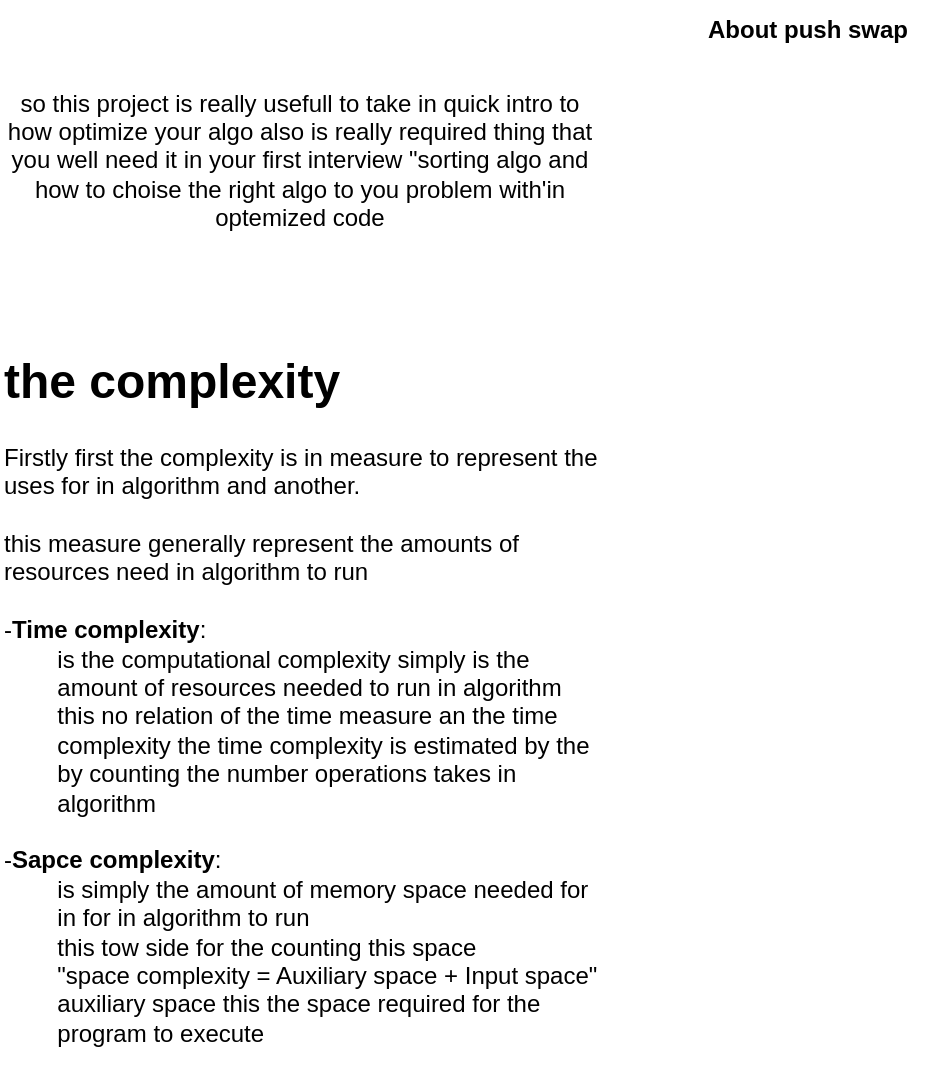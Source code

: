 <mxfile version="26.0.4">
  <diagram name="Page-1" id="EMEx1OBKCK69zbWSrh3P">
    <mxGraphModel dx="1141" dy="991" grid="1" gridSize="10" guides="1" tooltips="1" connect="1" arrows="1" fold="1" page="1" pageScale="1" pageWidth="827" pageHeight="1169" math="0" shadow="0">
      <root>
        <mxCell id="0" />
        <mxCell id="1" parent="0" />
        <mxCell id="4P-OQTRNROBFhKRvD-74-1" value="&lt;b&gt;About push swap&lt;/b&gt;" style="text;html=1;align=center;verticalAlign=middle;whiteSpace=wrap;rounded=0;" vertex="1" parent="1">
          <mxGeometry x="349" y="20" width="130" height="30" as="geometry" />
        </mxCell>
        <mxCell id="4P-OQTRNROBFhKRvD-74-2" value="so this project is really usefull to take in quick intro to how optimize your algo also is really required thing that you well need it in your first interview &quot;sorting algo and how to choise the right algo to you problem with&#39;in optemized code" style="text;html=1;align=center;verticalAlign=middle;whiteSpace=wrap;rounded=0;" vertex="1" parent="1">
          <mxGeometry x="10" y="50" width="300" height="100" as="geometry" />
        </mxCell>
        <mxCell id="4P-OQTRNROBFhKRvD-74-3" value="&lt;h1 style=&quot;margin-top: 0px;&quot;&gt;&lt;span style=&quot;background-color: transparent; color: light-dark(rgb(0, 0, 0), rgb(255, 255, 255));&quot;&gt;the complexity&amp;nbsp;&lt;/span&gt;&lt;/h1&gt;&lt;div&gt;Firstly first the complexity is in measure to represent the uses for in algorithm and another.&lt;/div&gt;&lt;div&gt;&lt;br&gt;&lt;/div&gt;&lt;div&gt;this measure generally represent the amounts of resources need in algorithm to run&amp;nbsp;&lt;/div&gt;&lt;div&gt;&lt;br&gt;&lt;/div&gt;&lt;div&gt;-&lt;b&gt;Time complexity&lt;/b&gt;:&lt;/div&gt;&lt;div&gt;&lt;span style=&quot;white-space: pre;&quot;&gt;&#x9;&lt;/span&gt;is the computational complexity simply is the &lt;span style=&quot;white-space: pre;&quot;&gt;&#x9;&lt;/span&gt;amount of resources needed to run in algorithm&lt;br&gt;&lt;/div&gt;&lt;div&gt;&lt;span style=&quot;white-space: pre;&quot;&gt;&#x9;&lt;/span&gt;this no relation of the time measure an the time &lt;span style=&quot;white-space: pre;&quot;&gt;&#x9;&lt;/span&gt;complexity the time complexity is estimated by the&lt;br&gt;&lt;/div&gt;&lt;div&gt;&lt;span style=&quot;white-space: pre;&quot;&gt;&#x9;&lt;/span&gt;by counting the number operations takes in &lt;span style=&quot;white-space: pre;&quot;&gt;&#x9;&lt;/span&gt;algorithm&lt;br&gt;&lt;/div&gt;&lt;div&gt;&lt;br&gt;&lt;/div&gt;&lt;div&gt;-&lt;b&gt;Sapce complexity&lt;/b&gt;:&lt;/div&gt;&lt;div&gt;&lt;span style=&quot;white-space: pre;&quot;&gt;&#x9;&lt;/span&gt;is simply the amount of memory space needed for &lt;span style=&quot;white-space: pre;&quot;&gt;&#x9;&lt;/span&gt;in&amp;nbsp;&lt;span style=&quot;background-color: transparent; color: light-dark(rgb(0, 0, 0), rgb(255, 255, 255));&quot;&gt;for in algorithm to run&amp;nbsp;&lt;/span&gt;&lt;/div&gt;&lt;div&gt;&lt;span style=&quot;background-color: transparent; color: light-dark(rgb(0, 0, 0), rgb(255, 255, 255));&quot;&gt;&lt;span style=&quot;white-space: pre;&quot;&gt;&#x9;&lt;/span&gt;this tow side for the counting this space&amp;nbsp;&lt;br&gt;&lt;/span&gt;&lt;/div&gt;&lt;div&gt;&lt;span style=&quot;background-color: transparent; color: light-dark(rgb(0, 0, 0), rgb(255, 255, 255));&quot;&gt;&lt;span style=&quot;white-space: pre;&quot;&gt;&#x9;&lt;/span&gt;&quot;space complexity = Auxiliary space + Input space&quot;&lt;/span&gt;&lt;/div&gt;&lt;div&gt;&lt;span style=&quot;background-color: transparent; color: light-dark(rgb(0, 0, 0), rgb(255, 255, 255));&quot;&gt;&lt;span style=&quot;white-space: pre;&quot;&gt;&#x9;&lt;/span&gt;auxiliary space this the space required for the &lt;span style=&quot;white-space: pre;&quot;&gt;&#x9;&lt;/span&gt;program to execute&amp;nbsp;&lt;br&gt;&lt;/span&gt;&lt;/div&gt;" style="text;html=1;whiteSpace=wrap;overflow=hidden;rounded=0;" vertex="1" parent="1">
          <mxGeometry x="10" y="190" width="300" height="370" as="geometry" />
        </mxCell>
      </root>
    </mxGraphModel>
  </diagram>
</mxfile>

